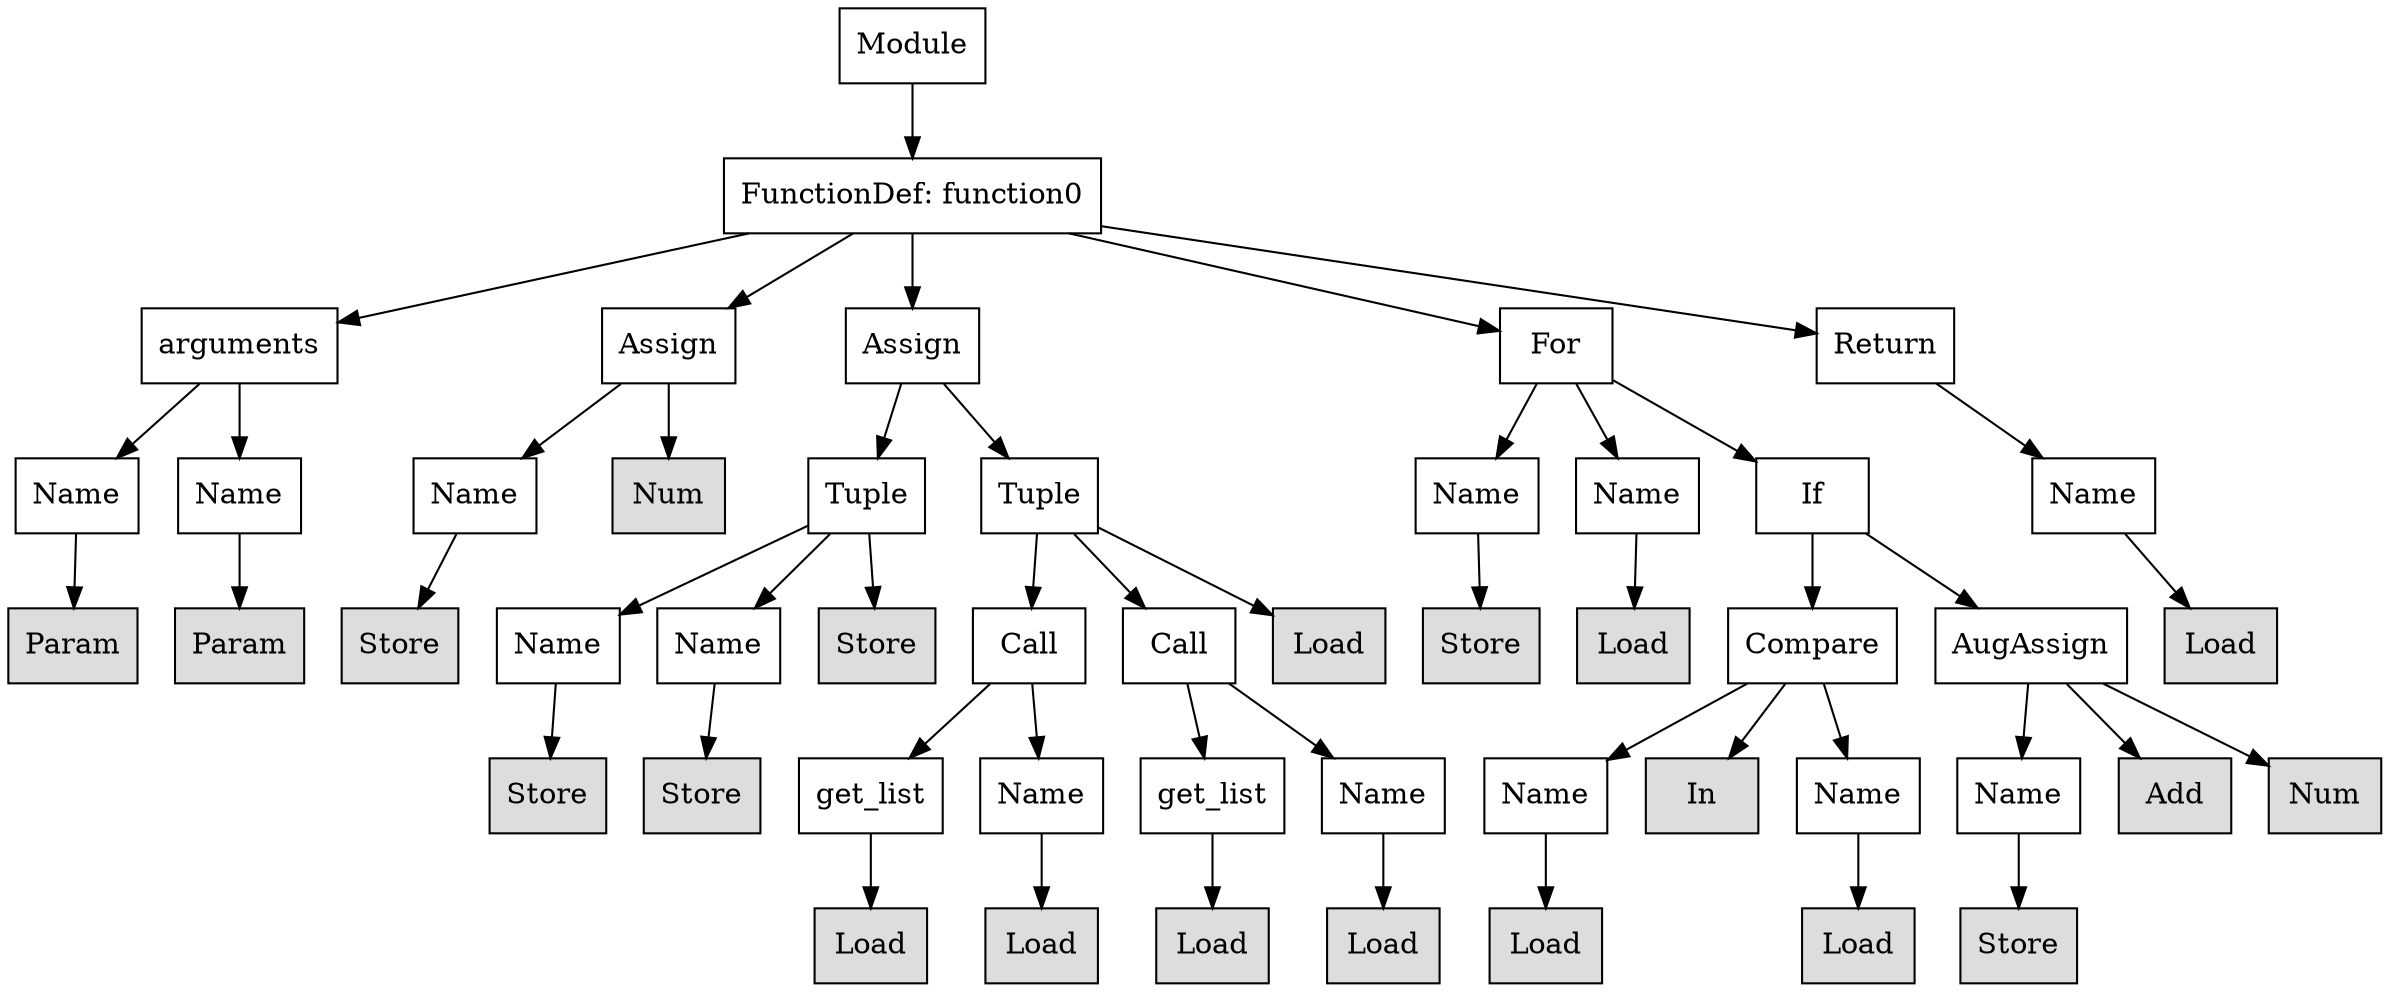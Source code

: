 digraph G {
n0 [shape=rect, label="Module"];
n1 [shape=rect, label="FunctionDef: function0"];
n2 [shape=rect, label="arguments"];
n3 [shape=rect, label="Assign"];
n4 [shape=rect, label="Assign"];
n5 [shape=rect, label="For"];
n6 [shape=rect, label="Return"];
n7 [shape=rect, label="Name"];
n8 [shape=rect, label="Name"];
n9 [shape=rect, label="Name"];
n10 [shape=rect, label="Num" style="filled" fillcolor="#dddddd"];
n11 [shape=rect, label="Tuple"];
n12 [shape=rect, label="Tuple"];
n13 [shape=rect, label="Name"];
n14 [shape=rect, label="Name"];
n15 [shape=rect, label="If"];
n16 [shape=rect, label="Name"];
n17 [shape=rect, label="Param" style="filled" fillcolor="#dddddd"];
n18 [shape=rect, label="Param" style="filled" fillcolor="#dddddd"];
n19 [shape=rect, label="Store" style="filled" fillcolor="#dddddd"];
n20 [shape=rect, label="Name"];
n21 [shape=rect, label="Name"];
n22 [shape=rect, label="Store" style="filled" fillcolor="#dddddd"];
n23 [shape=rect, label="Call"];
n24 [shape=rect, label="Call"];
n25 [shape=rect, label="Load" style="filled" fillcolor="#dddddd"];
n26 [shape=rect, label="Store" style="filled" fillcolor="#dddddd"];
n27 [shape=rect, label="Load" style="filled" fillcolor="#dddddd"];
n28 [shape=rect, label="Compare"];
n29 [shape=rect, label="AugAssign"];
n30 [shape=rect, label="Load" style="filled" fillcolor="#dddddd"];
n31 [shape=rect, label="Store" style="filled" fillcolor="#dddddd"];
n32 [shape=rect, label="Store" style="filled" fillcolor="#dddddd"];
n33 [shape=rect, label="get_list"];
n34 [shape=rect, label="Name"];
n35 [shape=rect, label="get_list"];
n36 [shape=rect, label="Name"];
n37 [shape=rect, label="Name"];
n38 [shape=rect, label="In" style="filled" fillcolor="#dddddd"];
n39 [shape=rect, label="Name"];
n40 [shape=rect, label="Name"];
n41 [shape=rect, label="Add" style="filled" fillcolor="#dddddd"];
n42 [shape=rect, label="Num" style="filled" fillcolor="#dddddd"];
n43 [shape=rect, label="Load" style="filled" fillcolor="#dddddd"];
n44 [shape=rect, label="Load" style="filled" fillcolor="#dddddd"];
n45 [shape=rect, label="Load" style="filled" fillcolor="#dddddd"];
n46 [shape=rect, label="Load" style="filled" fillcolor="#dddddd"];
n47 [shape=rect, label="Load" style="filled" fillcolor="#dddddd"];
n48 [shape=rect, label="Load" style="filled" fillcolor="#dddddd"];
n49 [shape=rect, label="Store" style="filled" fillcolor="#dddddd"];
n0 -> n1;
n1 -> n2;
n1 -> n3;
n1 -> n4;
n1 -> n5;
n1 -> n6;
n2 -> n7;
n2 -> n8;
n3 -> n9;
n3 -> n10;
n4 -> n11;
n4 -> n12;
n5 -> n13;
n5 -> n14;
n5 -> n15;
n6 -> n16;
n7 -> n17;
n8 -> n18;
n9 -> n19;
n11 -> n20;
n11 -> n21;
n11 -> n22;
n12 -> n23;
n12 -> n24;
n12 -> n25;
n13 -> n26;
n14 -> n27;
n15 -> n28;
n15 -> n29;
n16 -> n30;
n20 -> n31;
n21 -> n32;
n23 -> n33;
n23 -> n34;
n24 -> n35;
n24 -> n36;
n28 -> n37;
n28 -> n38;
n28 -> n39;
n29 -> n40;
n29 -> n41;
n29 -> n42;
n33 -> n43;
n34 -> n44;
n35 -> n45;
n36 -> n46;
n37 -> n47;
n39 -> n48;
n40 -> n49;
}
